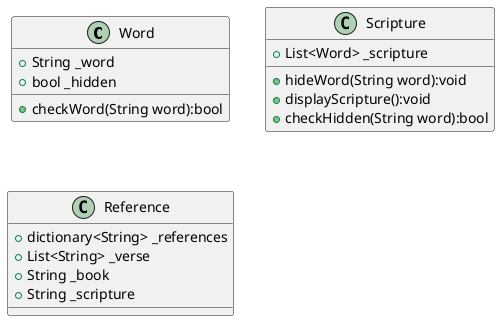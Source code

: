@startuml
class Word{
    +String _word
    +bool _hidden
    +checkWord(String word):bool
}

class Scripture{
    +List<Word> _scripture

    +hideWord(String word):void
    +displayScripture():void
    +checkHidden(String word):bool
}

class Reference{
    +dictionary<String> _references
    +List<String> _verse
    +String _book
    +String _scripture 
}
@enduml